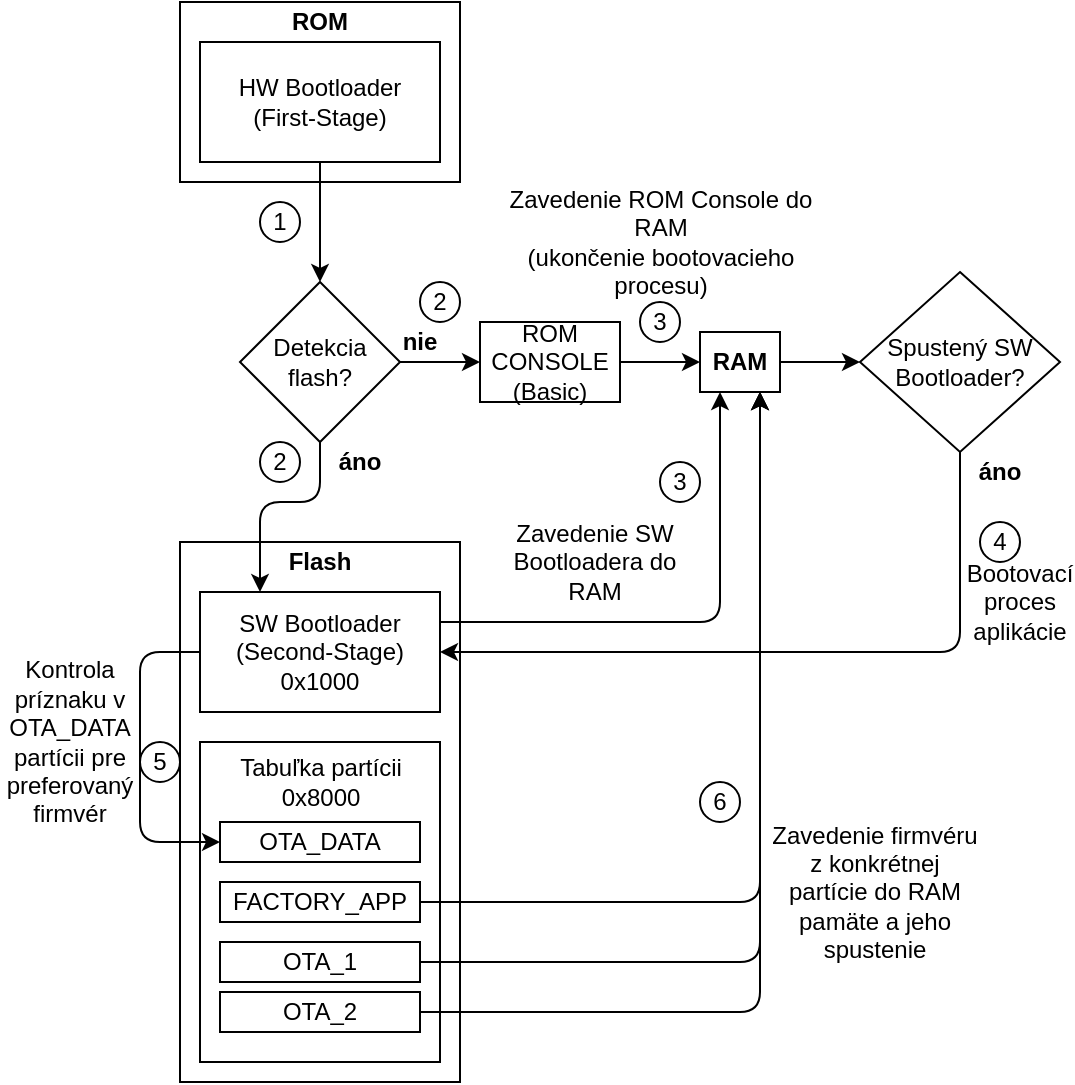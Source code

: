 <mxfile version="14.6.1" type="device"><diagram id="EpmMRiGsCMKu5kaln1mR" name="Page-1"><mxGraphModel dx="1102" dy="525" grid="1" gridSize="10" guides="1" tooltips="1" connect="1" arrows="1" fold="1" page="1" pageScale="1" pageWidth="827" pageHeight="1169" math="0" shadow="0"><root><mxCell id="0"/><mxCell id="1" parent="0"/><mxCell id="3r_4uNQ_SI4-VRdHBEZU-2" value="" style="rounded=0;whiteSpace=wrap;html=1;" vertex="1" parent="1"><mxGeometry x="210" y="70" width="140" height="90" as="geometry"/></mxCell><mxCell id="3r_4uNQ_SI4-VRdHBEZU-4" value="" style="edgeStyle=orthogonalEdgeStyle;rounded=0;orthogonalLoop=1;jettySize=auto;html=1;" edge="1" parent="1" source="3r_4uNQ_SI4-VRdHBEZU-1" target="3r_4uNQ_SI4-VRdHBEZU-3"><mxGeometry relative="1" as="geometry"/></mxCell><mxCell id="3r_4uNQ_SI4-VRdHBEZU-1" value="HW Bootloader&lt;br&gt;(First-Stage)" style="rounded=0;whiteSpace=wrap;html=1;" vertex="1" parent="1"><mxGeometry x="220" y="90" width="120" height="60" as="geometry"/></mxCell><mxCell id="3r_4uNQ_SI4-VRdHBEZU-10" value="" style="edgeStyle=orthogonalEdgeStyle;rounded=0;orthogonalLoop=1;jettySize=auto;html=1;" edge="1" parent="1" source="3r_4uNQ_SI4-VRdHBEZU-3" target="3r_4uNQ_SI4-VRdHBEZU-9"><mxGeometry relative="1" as="geometry"/></mxCell><mxCell id="3r_4uNQ_SI4-VRdHBEZU-3" value="Detekcia flash?" style="rhombus;whiteSpace=wrap;html=1;" vertex="1" parent="1"><mxGeometry x="240" y="210" width="80" height="80" as="geometry"/></mxCell><mxCell id="3r_4uNQ_SI4-VRdHBEZU-5" value="" style="rounded=0;whiteSpace=wrap;html=1;" vertex="1" parent="1"><mxGeometry x="210" y="340" width="140" height="270" as="geometry"/></mxCell><mxCell id="3r_4uNQ_SI4-VRdHBEZU-7" value="SW Bootloader&lt;br&gt;(Second-Stage)&lt;br&gt;0x1000" style="rounded=0;whiteSpace=wrap;html=1;" vertex="1" parent="1"><mxGeometry x="220" y="365" width="120" height="60" as="geometry"/></mxCell><mxCell id="3r_4uNQ_SI4-VRdHBEZU-8" value="" style="endArrow=classic;html=1;entryX=0.25;entryY=0;entryDx=0;entryDy=0;exitX=0.5;exitY=1;exitDx=0;exitDy=0;" edge="1" parent="1" source="3r_4uNQ_SI4-VRdHBEZU-3" target="3r_4uNQ_SI4-VRdHBEZU-7"><mxGeometry width="50" height="50" relative="1" as="geometry"><mxPoint x="350" y="310" as="sourcePoint"/><mxPoint x="400" y="260" as="targetPoint"/><Array as="points"><mxPoint x="280" y="320"/><mxPoint x="250" y="320"/></Array></mxGeometry></mxCell><mxCell id="3r_4uNQ_SI4-VRdHBEZU-12" value="" style="edgeStyle=orthogonalEdgeStyle;rounded=0;orthogonalLoop=1;jettySize=auto;html=1;" edge="1" parent="1" source="3r_4uNQ_SI4-VRdHBEZU-9" target="3r_4uNQ_SI4-VRdHBEZU-11"><mxGeometry relative="1" as="geometry"/></mxCell><mxCell id="3r_4uNQ_SI4-VRdHBEZU-9" value="ROM CONSOLE&lt;br&gt;(Basic)" style="rounded=0;whiteSpace=wrap;html=1;" vertex="1" parent="1"><mxGeometry x="360" y="230" width="70" height="40" as="geometry"/></mxCell><mxCell id="3r_4uNQ_SI4-VRdHBEZU-14" value="" style="edgeStyle=orthogonalEdgeStyle;rounded=0;orthogonalLoop=1;jettySize=auto;html=1;" edge="1" parent="1" source="3r_4uNQ_SI4-VRdHBEZU-11" target="3r_4uNQ_SI4-VRdHBEZU-13"><mxGeometry relative="1" as="geometry"/></mxCell><mxCell id="3r_4uNQ_SI4-VRdHBEZU-11" value="&lt;b&gt;RAM&lt;/b&gt;" style="rounded=0;whiteSpace=wrap;html=1;" vertex="1" parent="1"><mxGeometry x="470" y="235" width="40" height="30" as="geometry"/></mxCell><mxCell id="3r_4uNQ_SI4-VRdHBEZU-13" value="Spustený SW Bootloader?" style="rhombus;whiteSpace=wrap;html=1;" vertex="1" parent="1"><mxGeometry x="550" y="205" width="100" height="90" as="geometry"/></mxCell><mxCell id="3r_4uNQ_SI4-VRdHBEZU-15" value="" style="endArrow=classic;html=1;entryX=1;entryY=0.5;entryDx=0;entryDy=0;exitX=0.5;exitY=1;exitDx=0;exitDy=0;" edge="1" parent="1" source="3r_4uNQ_SI4-VRdHBEZU-13" target="3r_4uNQ_SI4-VRdHBEZU-7"><mxGeometry width="50" height="50" relative="1" as="geometry"><mxPoint x="500" y="350" as="sourcePoint"/><mxPoint x="550" y="300" as="targetPoint"/><Array as="points"><mxPoint x="600" y="395"/></Array></mxGeometry></mxCell><mxCell id="3r_4uNQ_SI4-VRdHBEZU-16" value="" style="endArrow=classic;html=1;entryX=0.25;entryY=1;entryDx=0;entryDy=0;exitX=1;exitY=0.25;exitDx=0;exitDy=0;" edge="1" parent="1" source="3r_4uNQ_SI4-VRdHBEZU-7" target="3r_4uNQ_SI4-VRdHBEZU-11"><mxGeometry width="50" height="50" relative="1" as="geometry"><mxPoint x="450" y="360" as="sourcePoint"/><mxPoint x="500" y="310" as="targetPoint"/><Array as="points"><mxPoint x="480" y="380"/></Array></mxGeometry></mxCell><mxCell id="3r_4uNQ_SI4-VRdHBEZU-17" value="" style="rounded=0;whiteSpace=wrap;html=1;" vertex="1" parent="1"><mxGeometry x="220" y="440" width="120" height="160" as="geometry"/></mxCell><mxCell id="3r_4uNQ_SI4-VRdHBEZU-18" value="Tabuľka partícii&lt;br&gt;0x8000" style="text;html=1;strokeColor=none;fillColor=none;align=center;verticalAlign=middle;whiteSpace=wrap;rounded=0;" vertex="1" parent="1"><mxGeometry x="227.5" y="450" width="105" height="20" as="geometry"/></mxCell><mxCell id="3r_4uNQ_SI4-VRdHBEZU-21" value="OTA_DATA" style="rounded=0;whiteSpace=wrap;html=1;" vertex="1" parent="1"><mxGeometry x="230" y="480" width="100" height="20" as="geometry"/></mxCell><mxCell id="3r_4uNQ_SI4-VRdHBEZU-22" value="FACTORY_APP" style="rounded=0;whiteSpace=wrap;html=1;" vertex="1" parent="1"><mxGeometry x="230" y="510" width="100" height="20" as="geometry"/></mxCell><mxCell id="3r_4uNQ_SI4-VRdHBEZU-23" value="OTA_1" style="rounded=0;whiteSpace=wrap;html=1;" vertex="1" parent="1"><mxGeometry x="230" y="540" width="100" height="20" as="geometry"/></mxCell><mxCell id="3r_4uNQ_SI4-VRdHBEZU-24" value="OTA_2" style="rounded=0;whiteSpace=wrap;html=1;" vertex="1" parent="1"><mxGeometry x="230" y="565" width="100" height="20" as="geometry"/></mxCell><mxCell id="3r_4uNQ_SI4-VRdHBEZU-25" value="" style="endArrow=classic;html=1;exitX=0;exitY=0.5;exitDx=0;exitDy=0;entryX=0;entryY=0.5;entryDx=0;entryDy=0;" edge="1" parent="1" source="3r_4uNQ_SI4-VRdHBEZU-7" target="3r_4uNQ_SI4-VRdHBEZU-21"><mxGeometry width="50" height="50" relative="1" as="geometry"><mxPoint x="310" y="460" as="sourcePoint"/><mxPoint x="360" y="410" as="targetPoint"/><Array as="points"><mxPoint x="190" y="395"/><mxPoint x="190" y="490"/></Array></mxGeometry></mxCell><mxCell id="3r_4uNQ_SI4-VRdHBEZU-26" value="" style="endArrow=classic;html=1;entryX=0.75;entryY=1;entryDx=0;entryDy=0;exitX=1;exitY=0.5;exitDx=0;exitDy=0;" edge="1" parent="1" source="3r_4uNQ_SI4-VRdHBEZU-22" target="3r_4uNQ_SI4-VRdHBEZU-11"><mxGeometry width="50" height="50" relative="1" as="geometry"><mxPoint x="390" y="540" as="sourcePoint"/><mxPoint x="440" y="490" as="targetPoint"/><Array as="points"><mxPoint x="500" y="520"/></Array></mxGeometry></mxCell><mxCell id="3r_4uNQ_SI4-VRdHBEZU-27" value="" style="endArrow=classic;html=1;exitX=1;exitY=0.5;exitDx=0;exitDy=0;entryX=0.75;entryY=1;entryDx=0;entryDy=0;" edge="1" parent="1" source="3r_4uNQ_SI4-VRdHBEZU-23" target="3r_4uNQ_SI4-VRdHBEZU-11"><mxGeometry width="50" height="50" relative="1" as="geometry"><mxPoint x="390" y="550" as="sourcePoint"/><mxPoint x="440" y="500" as="targetPoint"/><Array as="points"><mxPoint x="500" y="550"/></Array></mxGeometry></mxCell><mxCell id="3r_4uNQ_SI4-VRdHBEZU-28" value="" style="endArrow=classic;html=1;exitX=1;exitY=0.5;exitDx=0;exitDy=0;entryX=0.75;entryY=1;entryDx=0;entryDy=0;" edge="1" parent="1" source="3r_4uNQ_SI4-VRdHBEZU-24" target="3r_4uNQ_SI4-VRdHBEZU-11"><mxGeometry width="50" height="50" relative="1" as="geometry"><mxPoint x="400" y="520" as="sourcePoint"/><mxPoint x="450" y="470" as="targetPoint"/><Array as="points"><mxPoint x="500" y="575"/></Array></mxGeometry></mxCell><mxCell id="3r_4uNQ_SI4-VRdHBEZU-32" value="1" style="ellipse;whiteSpace=wrap;html=1;aspect=fixed;" vertex="1" parent="1"><mxGeometry x="250" y="170" width="20" height="20" as="geometry"/></mxCell><mxCell id="3r_4uNQ_SI4-VRdHBEZU-33" value="&lt;b&gt;áno&lt;/b&gt;" style="text;html=1;strokeColor=none;fillColor=none;align=center;verticalAlign=middle;whiteSpace=wrap;rounded=0;" vertex="1" parent="1"><mxGeometry x="280" y="290" width="40" height="20" as="geometry"/></mxCell><mxCell id="3r_4uNQ_SI4-VRdHBEZU-34" value="&lt;b&gt;nie&lt;/b&gt;" style="text;html=1;strokeColor=none;fillColor=none;align=center;verticalAlign=middle;whiteSpace=wrap;rounded=0;" vertex="1" parent="1"><mxGeometry x="310" y="230" width="40" height="20" as="geometry"/></mxCell><mxCell id="3r_4uNQ_SI4-VRdHBEZU-35" value="2" style="ellipse;whiteSpace=wrap;html=1;aspect=fixed;" vertex="1" parent="1"><mxGeometry x="330" y="210" width="20" height="20" as="geometry"/></mxCell><mxCell id="3r_4uNQ_SI4-VRdHBEZU-36" value="2" style="ellipse;whiteSpace=wrap;html=1;aspect=fixed;" vertex="1" parent="1"><mxGeometry x="250" y="290" width="20" height="20" as="geometry"/></mxCell><mxCell id="3r_4uNQ_SI4-VRdHBEZU-37" value="Zavedenie ROM Console do RAM&lt;br&gt;(ukončenie bootovacieho procesu)" style="text;html=1;strokeColor=none;fillColor=none;align=center;verticalAlign=middle;whiteSpace=wrap;rounded=0;" vertex="1" parent="1"><mxGeometry x="372.5" y="180" width="155" height="20" as="geometry"/></mxCell><mxCell id="3r_4uNQ_SI4-VRdHBEZU-38" value="3" style="ellipse;whiteSpace=wrap;html=1;aspect=fixed;" vertex="1" parent="1"><mxGeometry x="440" y="220" width="20" height="20" as="geometry"/></mxCell><mxCell id="3r_4uNQ_SI4-VRdHBEZU-39" value="3" style="ellipse;whiteSpace=wrap;html=1;aspect=fixed;" vertex="1" parent="1"><mxGeometry x="450" y="300" width="20" height="20" as="geometry"/></mxCell><mxCell id="3r_4uNQ_SI4-VRdHBEZU-41" value="Zavedenie SW Bootloadera do RAM" style="text;html=1;strokeColor=none;fillColor=none;align=center;verticalAlign=middle;whiteSpace=wrap;rounded=0;" vertex="1" parent="1"><mxGeometry x="365" y="340" width="105" height="20" as="geometry"/></mxCell><mxCell id="3r_4uNQ_SI4-VRdHBEZU-43" value="&lt;b&gt;áno&lt;/b&gt;" style="text;html=1;strokeColor=none;fillColor=none;align=center;verticalAlign=middle;whiteSpace=wrap;rounded=0;" vertex="1" parent="1"><mxGeometry x="600" y="295" width="40" height="20" as="geometry"/></mxCell><mxCell id="3r_4uNQ_SI4-VRdHBEZU-44" value="Bootovací proces aplikácie" style="text;html=1;strokeColor=none;fillColor=none;align=center;verticalAlign=middle;whiteSpace=wrap;rounded=0;" vertex="1" parent="1"><mxGeometry x="610" y="360" width="40" height="20" as="geometry"/></mxCell><mxCell id="3r_4uNQ_SI4-VRdHBEZU-46" value="Kontrola príznaku v OTA_DATA partícii pre preferovaný firmvér" style="text;html=1;strokeColor=none;fillColor=none;align=center;verticalAlign=middle;whiteSpace=wrap;rounded=0;" vertex="1" parent="1"><mxGeometry x="120" y="430" width="70" height="20" as="geometry"/></mxCell><mxCell id="3r_4uNQ_SI4-VRdHBEZU-47" value="Zavedenie firmvéru z konkrétnej partície do RAM pamäte a jeho spustenie" style="text;html=1;strokeColor=none;fillColor=none;align=center;verticalAlign=middle;whiteSpace=wrap;rounded=0;" vertex="1" parent="1"><mxGeometry x="505" y="480" width="105" height="70" as="geometry"/></mxCell><mxCell id="3r_4uNQ_SI4-VRdHBEZU-48" value="4" style="ellipse;whiteSpace=wrap;html=1;aspect=fixed;" vertex="1" parent="1"><mxGeometry x="610" y="330" width="20" height="20" as="geometry"/></mxCell><mxCell id="3r_4uNQ_SI4-VRdHBEZU-49" value="5" style="ellipse;whiteSpace=wrap;html=1;aspect=fixed;" vertex="1" parent="1"><mxGeometry x="190" y="440" width="20" height="20" as="geometry"/></mxCell><mxCell id="3r_4uNQ_SI4-VRdHBEZU-50" value="6" style="ellipse;whiteSpace=wrap;html=1;aspect=fixed;" vertex="1" parent="1"><mxGeometry x="470" y="460" width="20" height="20" as="geometry"/></mxCell><mxCell id="3r_4uNQ_SI4-VRdHBEZU-53" value="&lt;b&gt;ROM&lt;/b&gt;" style="text;html=1;strokeColor=none;fillColor=none;align=center;verticalAlign=middle;whiteSpace=wrap;rounded=0;" vertex="1" parent="1"><mxGeometry x="260" y="70" width="40" height="20" as="geometry"/></mxCell><mxCell id="3r_4uNQ_SI4-VRdHBEZU-54" value="&lt;b&gt;Flash&lt;/b&gt;" style="text;html=1;strokeColor=none;fillColor=none;align=center;verticalAlign=middle;whiteSpace=wrap;rounded=0;" vertex="1" parent="1"><mxGeometry x="260" y="340" width="40" height="20" as="geometry"/></mxCell></root></mxGraphModel></diagram></mxfile>
